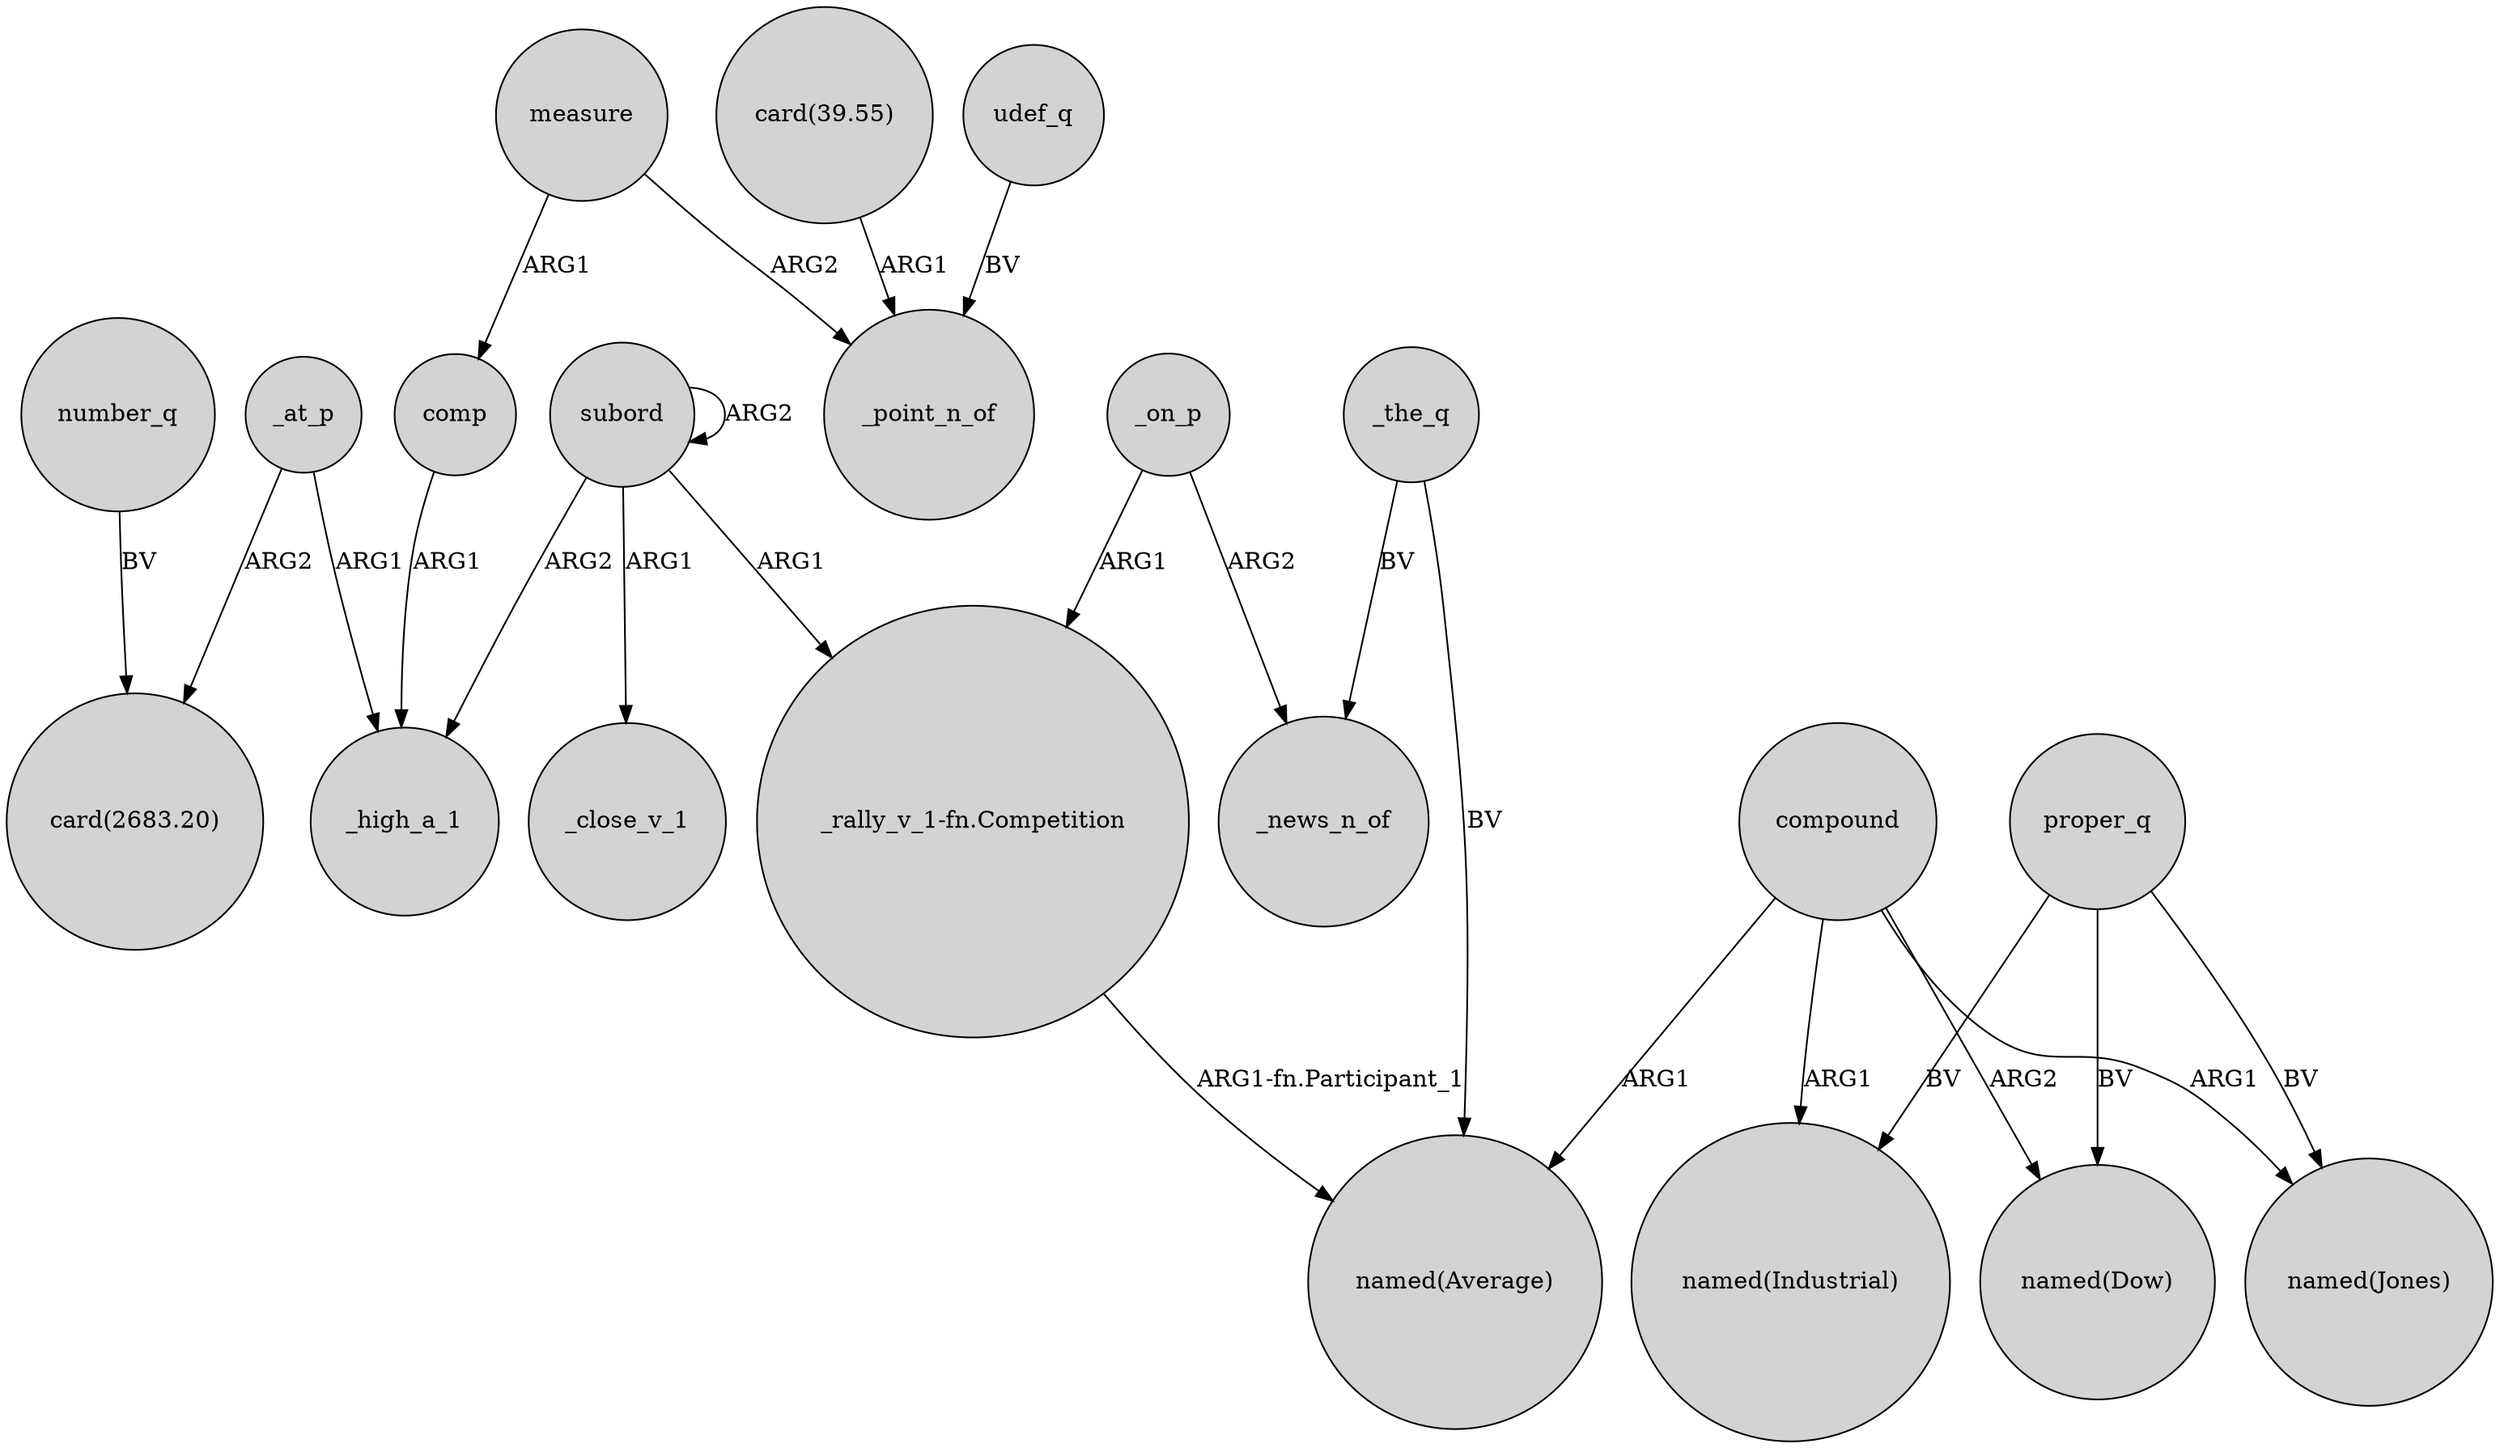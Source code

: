 digraph {
	node [shape=circle style=filled]
	subord -> _close_v_1 [label=ARG1]
	_at_p -> _high_a_1 [label=ARG1]
	compound -> "named(Jones)" [label=ARG1]
	subord -> subord [label=ARG2]
	"card(39.55)" -> _point_n_of [label=ARG1]
	subord -> "_rally_v_1-fn.Competition" [label=ARG1]
	_at_p -> "card(2683.20)" [label=ARG2]
	number_q -> "card(2683.20)" [label=BV]
	proper_q -> "named(Industrial)" [label=BV]
	subord -> _high_a_1 [label=ARG2]
	comp -> _high_a_1 [label=ARG1]
	_on_p -> _news_n_of [label=ARG2]
	measure -> _point_n_of [label=ARG2]
	_the_q -> "named(Average)" [label=BV]
	proper_q -> "named(Jones)" [label=BV]
	proper_q -> "named(Dow)" [label=BV]
	compound -> "named(Industrial)" [label=ARG1]
	compound -> "named(Average)" [label=ARG1]
	compound -> "named(Dow)" [label=ARG2]
	measure -> comp [label=ARG1]
	_the_q -> _news_n_of [label=BV]
	"_rally_v_1-fn.Competition" -> "named(Average)" [label="ARG1-fn.Participant_1"]
	udef_q -> _point_n_of [label=BV]
	_on_p -> "_rally_v_1-fn.Competition" [label=ARG1]
}
